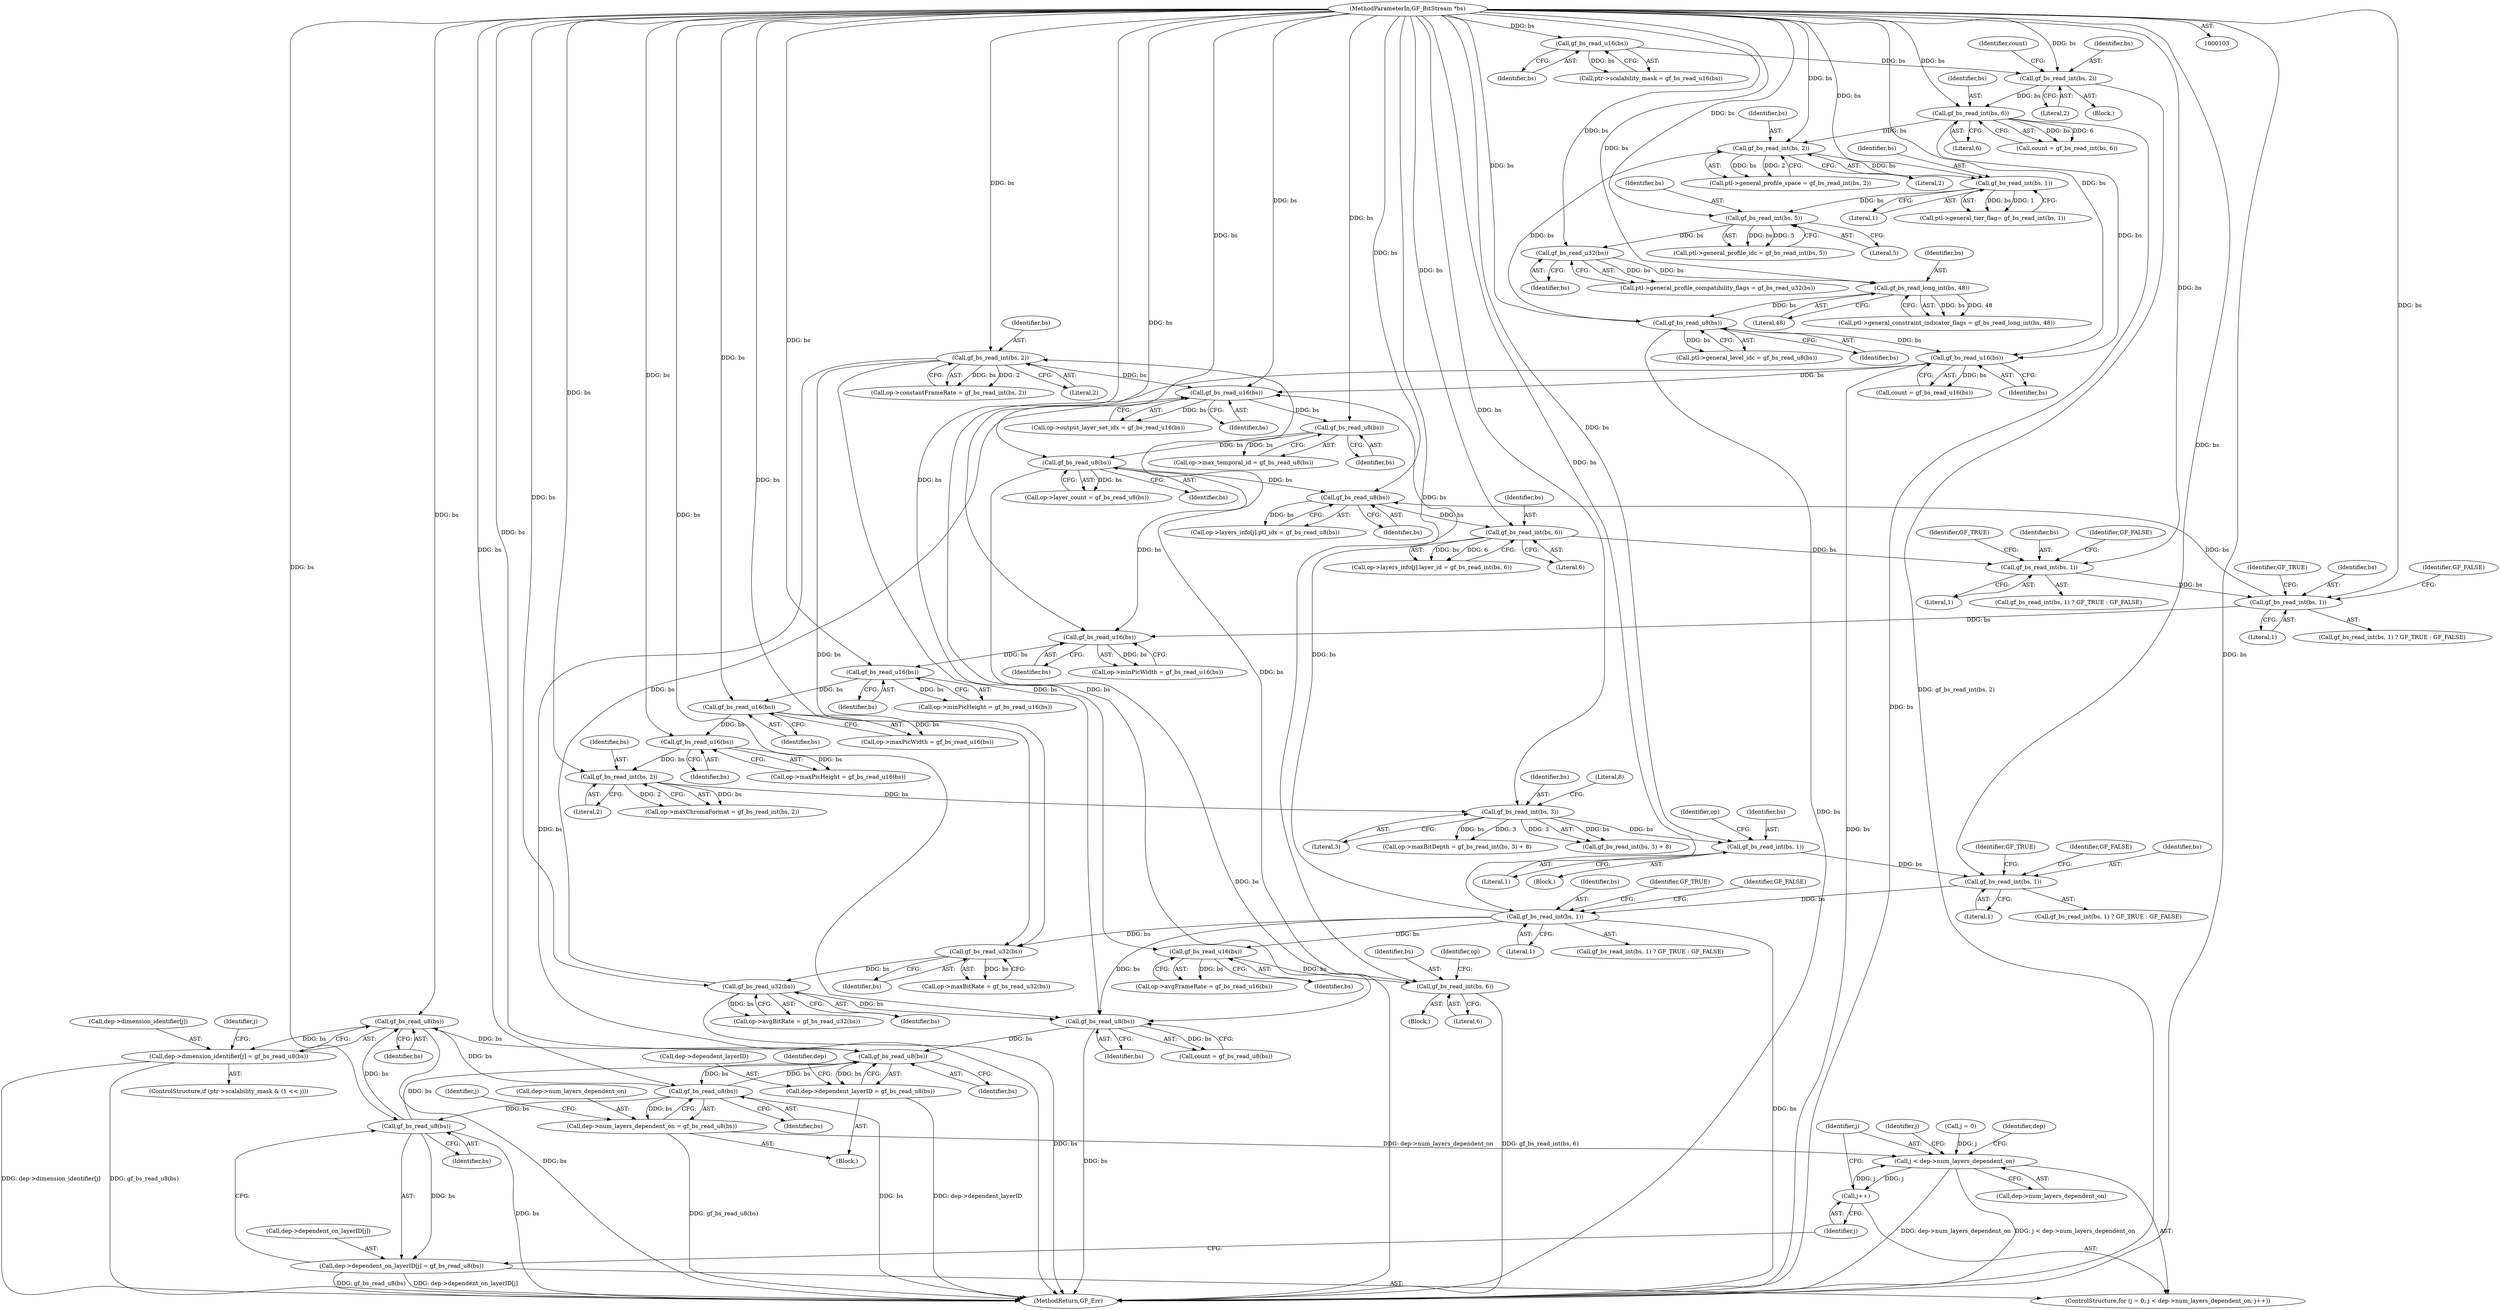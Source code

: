 digraph "0_gpac_90dc7f853d31b0a4e9441cba97feccf36d8b69a4@API" {
"1000496" [label="(Call,gf_bs_read_u8(bs))"];
"1000451" [label="(Call,gf_bs_read_u8(bs))"];
"1000445" [label="(Call,gf_bs_read_u8(bs))"];
"1000496" [label="(Call,gf_bs_read_u8(bs))"];
"1000470" [label="(Call,gf_bs_read_u8(bs))"];
"1000105" [label="(MethodParameterIn,GF_BitStream *bs)"];
"1000420" [label="(Call,gf_bs_read_u8(bs))"];
"1000393" [label="(Call,gf_bs_read_int(bs, 2))"];
"1000386" [label="(Call,gf_bs_read_int(bs, 6))"];
"1000384" [label="(Call,gf_bs_read_u16(bs))"];
"1000370" [label="(Call,gf_bs_read_int(bs, 1))"];
"1000360" [label="(Call,gf_bs_read_int(bs, 1))"];
"1000352" [label="(Call,gf_bs_read_int(bs, 1))"];
"1000348" [label="(Call,gf_bs_read_int(bs, 3))"];
"1000340" [label="(Call,gf_bs_read_int(bs, 2))"];
"1000334" [label="(Call,gf_bs_read_u16(bs))"];
"1000328" [label="(Call,gf_bs_read_u16(bs))"];
"1000322" [label="(Call,gf_bs_read_u16(bs))"];
"1000316" [label="(Call,gf_bs_read_u16(bs))"];
"1000238" [label="(Call,gf_bs_read_u8(bs))"];
"1000232" [label="(Call,gf_bs_read_u8(bs))"];
"1000226" [label="(Call,gf_bs_read_u16(bs))"];
"1000411" [label="(Call,gf_bs_read_u32(bs))"];
"1000405" [label="(Call,gf_bs_read_u32(bs))"];
"1000201" [label="(Call,gf_bs_read_u16(bs))"];
"1000132" [label="(Call,gf_bs_read_int(bs, 6))"];
"1000127" [label="(Call,gf_bs_read_int(bs, 2))"];
"1000125" [label="(Call,gf_bs_read_u16(bs))"];
"1000192" [label="(Call,gf_bs_read_u8(bs))"];
"1000185" [label="(Call,gf_bs_read_long_int(bs, 48))"];
"1000179" [label="(Call,gf_bs_read_u32(bs))"];
"1000172" [label="(Call,gf_bs_read_int(bs, 5))"];
"1000165" [label="(Call,gf_bs_read_int(bs, 1))"];
"1000158" [label="(Call,gf_bs_read_int(bs, 2))"];
"1000307" [label="(Call,gf_bs_read_int(bs, 1))"];
"1000293" [label="(Call,gf_bs_read_int(bs, 1))"];
"1000281" [label="(Call,gf_bs_read_int(bs, 6))"];
"1000271" [label="(Call,gf_bs_read_u8(bs))"];
"1000441" [label="(Call,dep->dependent_layerID = gf_bs_read_u8(bs))"];
"1000447" [label="(Call,dep->num_layers_dependent_on = gf_bs_read_u8(bs))"];
"1000457" [label="(Call,j < dep->num_layers_dependent_on)"];
"1000462" [label="(Call,j++)"];
"1000464" [label="(Call,dep->dependent_on_layerID[j] = gf_bs_read_u8(bs))"];
"1000490" [label="(Call,dep->dimension_identifier[j] = gf_bs_read_u8(bs))"];
"1000482" [label="(ControlStructure,if (ptr->scalability_mask & (1 << j)))"];
"1000222" [label="(Call,op->output_layer_set_idx = gf_bs_read_u16(bs))"];
"1000452" [label="(Identifier,bs)"];
"1000347" [label="(Call,gf_bs_read_int(bs, 3) + 8)"];
"1000322" [label="(Call,gf_bs_read_u16(bs))"];
"1000442" [label="(Call,dep->dependent_layerID)"];
"1000133" [label="(Identifier,bs)"];
"1000348" [label="(Call,gf_bs_read_int(bs, 3))"];
"1000283" [label="(Literal,6)"];
"1000491" [label="(Call,dep->dimension_identifier[j])"];
"1000463" [label="(Identifier,j)"];
"1000199" [label="(Call,count = gf_bs_read_u16(bs))"];
"1000212" [label="(Block,)"];
"1000129" [label="(Literal,2)"];
"1000188" [label="(Call,ptl->general_level_idc = gf_bs_read_u8(bs))"];
"1000455" [label="(Identifier,j)"];
"1000370" [label="(Call,gf_bs_read_int(bs, 1))"];
"1000134" [label="(Literal,6)"];
"1000228" [label="(Call,op->max_temporal_id = gf_bs_read_u8(bs))"];
"1000161" [label="(Call,ptl->general_tier_flag= gf_bs_read_int(bs, 1))"];
"1000132" [label="(Call,gf_bs_read_int(bs, 6))"];
"1000309" [label="(Literal,1)"];
"1000127" [label="(Call,gf_bs_read_int(bs, 2))"];
"1000234" [label="(Call,op->layer_count = gf_bs_read_u8(bs))"];
"1000317" [label="(Identifier,bs)"];
"1000371" [label="(Identifier,bs)"];
"1000271" [label="(Call,gf_bs_read_u8(bs))"];
"1000316" [label="(Call,gf_bs_read_u16(bs))"];
"1000311" [label="(Identifier,GF_FALSE)"];
"1000343" [label="(Call,op->maxBitDepth = gf_bs_read_int(bs, 3) + 8)"];
"1000292" [label="(Call,gf_bs_read_int(bs, 1) ? GF_TRUE : GF_FALSE)"];
"1000445" [label="(Call,gf_bs_read_u8(bs))"];
"1000328" [label="(Call,gf_bs_read_u16(bs))"];
"1000394" [label="(Identifier,bs)"];
"1000465" [label="(Call,dep->dependent_on_layerID[j])"];
"1000323" [label="(Identifier,bs)"];
"1000505" [label="(MethodReturn,GF_Err)"];
"1000310" [label="(Identifier,GF_TRUE)"];
"1000179" [label="(Call,gf_bs_read_u32(bs))"];
"1000227" [label="(Identifier,bs)"];
"1000329" [label="(Identifier,bs)"];
"1000393" [label="(Call,gf_bs_read_int(bs, 2))"];
"1000474" [label="(Identifier,j)"];
"1000180" [label="(Identifier,bs)"];
"1000446" [label="(Identifier,bs)"];
"1000125" [label="(Call,gf_bs_read_u16(bs))"];
"1000173" [label="(Identifier,bs)"];
"1000128" [label="(Identifier,bs)"];
"1000451" [label="(Call,gf_bs_read_u8(bs))"];
"1000407" [label="(Call,op->avgBitRate = gf_bs_read_u32(bs))"];
"1000470" [label="(Call,gf_bs_read_u8(bs))"];
"1000352" [label="(Call,gf_bs_read_int(bs, 1))"];
"1000226" [label="(Call,gf_bs_read_u16(bs))"];
"1000335" [label="(Identifier,bs)"];
"1000131" [label="(Identifier,count)"];
"1000459" [label="(Call,dep->num_layers_dependent_on)"];
"1000462" [label="(Call,j++)"];
"1000334" [label="(Call,gf_bs_read_u16(bs))"];
"1000406" [label="(Identifier,bs)"];
"1000202" [label="(Identifier,bs)"];
"1000490" [label="(Call,dep->dimension_identifier[j] = gf_bs_read_u8(bs))"];
"1000308" [label="(Identifier,bs)"];
"1000130" [label="(Call,count = gf_bs_read_int(bs, 6))"];
"1000238" [label="(Call,gf_bs_read_u8(bs))"];
"1000175" [label="(Call,ptl->general_profile_compatibility_flags = gf_bs_read_u32(bs))"];
"1000172" [label="(Call,gf_bs_read_int(bs, 5))"];
"1000389" [label="(Call,op->constantFrameRate = gf_bs_read_int(bs, 2))"];
"1000106" [label="(Block,)"];
"1000441" [label="(Call,dep->dependent_layerID = gf_bs_read_u8(bs))"];
"1000273" [label="(Call,op->layers_info[j].layer_id = gf_bs_read_int(bs, 6))"];
"1000232" [label="(Call,gf_bs_read_u8(bs))"];
"1000380" [label="(Call,op->avgFrameRate = gf_bs_read_u16(bs))"];
"1000395" [label="(Literal,2)"];
"1000174" [label="(Literal,5)"];
"1000307" [label="(Call,gf_bs_read_int(bs, 1))"];
"1000318" [label="(Call,op->minPicHeight = gf_bs_read_u16(bs))"];
"1000126" [label="(Identifier,bs)"];
"1000324" [label="(Call,op->maxPicWidth = gf_bs_read_u16(bs))"];
"1000233" [label="(Identifier,bs)"];
"1000192" [label="(Call,gf_bs_read_u8(bs))"];
"1000363" [label="(Identifier,GF_TRUE)"];
"1000457" [label="(Call,j < dep->num_layers_dependent_on)"];
"1000458" [label="(Identifier,j)"];
"1000480" [label="(Identifier,j)"];
"1000385" [label="(Identifier,bs)"];
"1000158" [label="(Call,gf_bs_read_int(bs, 2))"];
"1000418" [label="(Call,count = gf_bs_read_u8(bs))"];
"1000364" [label="(Identifier,GF_FALSE)"];
"1000154" [label="(Call,ptl->general_profile_space = gf_bs_read_int(bs, 2))"];
"1000186" [label="(Identifier,bs)"];
"1000193" [label="(Identifier,bs)"];
"1000379" [label="(Block,)"];
"1000362" [label="(Literal,1)"];
"1000330" [label="(Call,op->maxPicHeight = gf_bs_read_u16(bs))"];
"1000306" [label="(Call,gf_bs_read_int(bs, 1) ? GF_TRUE : GF_FALSE)"];
"1000411" [label="(Call,gf_bs_read_u32(bs))"];
"1000453" [label="(ControlStructure,for (j = 0; j < dep->num_layers_dependent_on; j++))"];
"1000454" [label="(Call,j = 0)"];
"1000391" [label="(Identifier,op)"];
"1000167" [label="(Literal,1)"];
"1000121" [label="(Call,ptr->scalability_mask = gf_bs_read_u16(bs))"];
"1000351" [label="(Literal,8)"];
"1000185" [label="(Call,gf_bs_read_long_int(bs, 48))"];
"1000412" [label="(Identifier,bs)"];
"1000360" [label="(Call,gf_bs_read_int(bs, 1))"];
"1000295" [label="(Literal,1)"];
"1000420" [label="(Call,gf_bs_read_u8(bs))"];
"1000341" [label="(Identifier,bs)"];
"1000384" [label="(Call,gf_bs_read_u16(bs))"];
"1000350" [label="(Literal,3)"];
"1000497" [label="(Identifier,bs)"];
"1000201" [label="(Call,gf_bs_read_u16(bs))"];
"1000431" [label="(Block,)"];
"1000168" [label="(Call,ptl->general_profile_idc = gf_bs_read_int(bs, 5))"];
"1000297" [label="(Identifier,GF_FALSE)"];
"1000272" [label="(Identifier,bs)"];
"1000349" [label="(Identifier,bs)"];
"1000165" [label="(Call,gf_bs_read_int(bs, 1))"];
"1000281" [label="(Call,gf_bs_read_int(bs, 6))"];
"1000401" [label="(Call,op->maxBitRate = gf_bs_read_u32(bs))"];
"1000357" [label="(Identifier,op)"];
"1000373" [label="(Identifier,GF_TRUE)"];
"1000296" [label="(Identifier,GF_TRUE)"];
"1000263" [label="(Call,op->layers_info[j].ptl_idx = gf_bs_read_u8(bs))"];
"1000388" [label="(Literal,6)"];
"1000166" [label="(Identifier,bs)"];
"1000293" [label="(Call,gf_bs_read_int(bs, 1))"];
"1000448" [label="(Call,dep->num_layers_dependent_on)"];
"1000160" [label="(Literal,2)"];
"1000187" [label="(Literal,48)"];
"1000387" [label="(Identifier,bs)"];
"1000496" [label="(Call,gf_bs_read_u8(bs))"];
"1000464" [label="(Call,dep->dependent_on_layerID[j] = gf_bs_read_u8(bs))"];
"1000336" [label="(Call,op->maxChromaFormat = gf_bs_read_int(bs, 2))"];
"1000471" [label="(Identifier,bs)"];
"1000386" [label="(Call,gf_bs_read_int(bs, 6))"];
"1000361" [label="(Identifier,bs)"];
"1000354" [label="(Literal,1)"];
"1000294" [label="(Identifier,bs)"];
"1000447" [label="(Call,dep->num_layers_dependent_on = gf_bs_read_u8(bs))"];
"1000342" [label="(Literal,2)"];
"1000369" [label="(Call,gf_bs_read_int(bs, 1) ? GF_TRUE : GF_FALSE)"];
"1000181" [label="(Call,ptl->general_constraint_indicator_flags = gf_bs_read_long_int(bs, 48))"];
"1000372" [label="(Literal,1)"];
"1000374" [label="(Identifier,GF_FALSE)"];
"1000312" [label="(Call,op->minPicWidth = gf_bs_read_u16(bs))"];
"1000449" [label="(Identifier,dep)"];
"1000467" [label="(Identifier,dep)"];
"1000340" [label="(Call,gf_bs_read_int(bs, 2))"];
"1000105" [label="(MethodParameterIn,GF_BitStream *bs)"];
"1000282" [label="(Identifier,bs)"];
"1000359" [label="(Call,gf_bs_read_int(bs, 1) ? GF_TRUE : GF_FALSE)"];
"1000353" [label="(Identifier,bs)"];
"1000421" [label="(Identifier,bs)"];
"1000405" [label="(Call,gf_bs_read_u32(bs))"];
"1000159" [label="(Identifier,bs)"];
"1000239" [label="(Identifier,bs)"];
"1000496" -> "1000490"  [label="AST: "];
"1000496" -> "1000497"  [label="CFG: "];
"1000497" -> "1000496"  [label="AST: "];
"1000490" -> "1000496"  [label="CFG: "];
"1000496" -> "1000505"  [label="DDG: bs"];
"1000496" -> "1000445"  [label="DDG: bs"];
"1000496" -> "1000490"  [label="DDG: bs"];
"1000451" -> "1000496"  [label="DDG: bs"];
"1000470" -> "1000496"  [label="DDG: bs"];
"1000105" -> "1000496"  [label="DDG: bs"];
"1000451" -> "1000447"  [label="AST: "];
"1000451" -> "1000452"  [label="CFG: "];
"1000452" -> "1000451"  [label="AST: "];
"1000447" -> "1000451"  [label="CFG: "];
"1000451" -> "1000505"  [label="DDG: bs"];
"1000451" -> "1000445"  [label="DDG: bs"];
"1000451" -> "1000447"  [label="DDG: bs"];
"1000445" -> "1000451"  [label="DDG: bs"];
"1000105" -> "1000451"  [label="DDG: bs"];
"1000451" -> "1000470"  [label="DDG: bs"];
"1000445" -> "1000441"  [label="AST: "];
"1000445" -> "1000446"  [label="CFG: "];
"1000446" -> "1000445"  [label="AST: "];
"1000441" -> "1000445"  [label="CFG: "];
"1000445" -> "1000441"  [label="DDG: bs"];
"1000420" -> "1000445"  [label="DDG: bs"];
"1000470" -> "1000445"  [label="DDG: bs"];
"1000105" -> "1000445"  [label="DDG: bs"];
"1000470" -> "1000464"  [label="AST: "];
"1000470" -> "1000471"  [label="CFG: "];
"1000471" -> "1000470"  [label="AST: "];
"1000464" -> "1000470"  [label="CFG: "];
"1000470" -> "1000505"  [label="DDG: bs"];
"1000470" -> "1000464"  [label="DDG: bs"];
"1000105" -> "1000470"  [label="DDG: bs"];
"1000105" -> "1000103"  [label="AST: "];
"1000105" -> "1000505"  [label="DDG: bs"];
"1000105" -> "1000125"  [label="DDG: bs"];
"1000105" -> "1000127"  [label="DDG: bs"];
"1000105" -> "1000132"  [label="DDG: bs"];
"1000105" -> "1000158"  [label="DDG: bs"];
"1000105" -> "1000165"  [label="DDG: bs"];
"1000105" -> "1000172"  [label="DDG: bs"];
"1000105" -> "1000179"  [label="DDG: bs"];
"1000105" -> "1000185"  [label="DDG: bs"];
"1000105" -> "1000192"  [label="DDG: bs"];
"1000105" -> "1000201"  [label="DDG: bs"];
"1000105" -> "1000226"  [label="DDG: bs"];
"1000105" -> "1000232"  [label="DDG: bs"];
"1000105" -> "1000238"  [label="DDG: bs"];
"1000105" -> "1000271"  [label="DDG: bs"];
"1000105" -> "1000281"  [label="DDG: bs"];
"1000105" -> "1000293"  [label="DDG: bs"];
"1000105" -> "1000307"  [label="DDG: bs"];
"1000105" -> "1000316"  [label="DDG: bs"];
"1000105" -> "1000322"  [label="DDG: bs"];
"1000105" -> "1000328"  [label="DDG: bs"];
"1000105" -> "1000334"  [label="DDG: bs"];
"1000105" -> "1000340"  [label="DDG: bs"];
"1000105" -> "1000348"  [label="DDG: bs"];
"1000105" -> "1000352"  [label="DDG: bs"];
"1000105" -> "1000360"  [label="DDG: bs"];
"1000105" -> "1000370"  [label="DDG: bs"];
"1000105" -> "1000384"  [label="DDG: bs"];
"1000105" -> "1000386"  [label="DDG: bs"];
"1000105" -> "1000393"  [label="DDG: bs"];
"1000105" -> "1000405"  [label="DDG: bs"];
"1000105" -> "1000411"  [label="DDG: bs"];
"1000105" -> "1000420"  [label="DDG: bs"];
"1000420" -> "1000418"  [label="AST: "];
"1000420" -> "1000421"  [label="CFG: "];
"1000421" -> "1000420"  [label="AST: "];
"1000418" -> "1000420"  [label="CFG: "];
"1000420" -> "1000505"  [label="DDG: bs"];
"1000420" -> "1000418"  [label="DDG: bs"];
"1000393" -> "1000420"  [label="DDG: bs"];
"1000411" -> "1000420"  [label="DDG: bs"];
"1000370" -> "1000420"  [label="DDG: bs"];
"1000201" -> "1000420"  [label="DDG: bs"];
"1000393" -> "1000389"  [label="AST: "];
"1000393" -> "1000395"  [label="CFG: "];
"1000394" -> "1000393"  [label="AST: "];
"1000395" -> "1000393"  [label="AST: "];
"1000389" -> "1000393"  [label="CFG: "];
"1000393" -> "1000505"  [label="DDG: bs"];
"1000393" -> "1000226"  [label="DDG: bs"];
"1000393" -> "1000389"  [label="DDG: bs"];
"1000393" -> "1000389"  [label="DDG: 2"];
"1000386" -> "1000393"  [label="DDG: bs"];
"1000393" -> "1000405"  [label="DDG: bs"];
"1000386" -> "1000379"  [label="AST: "];
"1000386" -> "1000388"  [label="CFG: "];
"1000387" -> "1000386"  [label="AST: "];
"1000388" -> "1000386"  [label="AST: "];
"1000391" -> "1000386"  [label="CFG: "];
"1000386" -> "1000505"  [label="DDG: gf_bs_read_int(bs, 6)"];
"1000384" -> "1000386"  [label="DDG: bs"];
"1000384" -> "1000380"  [label="AST: "];
"1000384" -> "1000385"  [label="CFG: "];
"1000385" -> "1000384"  [label="AST: "];
"1000380" -> "1000384"  [label="CFG: "];
"1000384" -> "1000380"  [label="DDG: bs"];
"1000370" -> "1000384"  [label="DDG: bs"];
"1000370" -> "1000369"  [label="AST: "];
"1000370" -> "1000372"  [label="CFG: "];
"1000371" -> "1000370"  [label="AST: "];
"1000372" -> "1000370"  [label="AST: "];
"1000373" -> "1000370"  [label="CFG: "];
"1000374" -> "1000370"  [label="CFG: "];
"1000370" -> "1000505"  [label="DDG: bs"];
"1000370" -> "1000226"  [label="DDG: bs"];
"1000360" -> "1000370"  [label="DDG: bs"];
"1000370" -> "1000405"  [label="DDG: bs"];
"1000360" -> "1000359"  [label="AST: "];
"1000360" -> "1000362"  [label="CFG: "];
"1000361" -> "1000360"  [label="AST: "];
"1000362" -> "1000360"  [label="AST: "];
"1000363" -> "1000360"  [label="CFG: "];
"1000364" -> "1000360"  [label="CFG: "];
"1000352" -> "1000360"  [label="DDG: bs"];
"1000352" -> "1000212"  [label="AST: "];
"1000352" -> "1000354"  [label="CFG: "];
"1000353" -> "1000352"  [label="AST: "];
"1000354" -> "1000352"  [label="AST: "];
"1000357" -> "1000352"  [label="CFG: "];
"1000348" -> "1000352"  [label="DDG: bs"];
"1000348" -> "1000347"  [label="AST: "];
"1000348" -> "1000350"  [label="CFG: "];
"1000349" -> "1000348"  [label="AST: "];
"1000350" -> "1000348"  [label="AST: "];
"1000351" -> "1000348"  [label="CFG: "];
"1000348" -> "1000343"  [label="DDG: bs"];
"1000348" -> "1000343"  [label="DDG: 3"];
"1000348" -> "1000347"  [label="DDG: bs"];
"1000348" -> "1000347"  [label="DDG: 3"];
"1000340" -> "1000348"  [label="DDG: bs"];
"1000340" -> "1000336"  [label="AST: "];
"1000340" -> "1000342"  [label="CFG: "];
"1000341" -> "1000340"  [label="AST: "];
"1000342" -> "1000340"  [label="AST: "];
"1000336" -> "1000340"  [label="CFG: "];
"1000340" -> "1000336"  [label="DDG: bs"];
"1000340" -> "1000336"  [label="DDG: 2"];
"1000334" -> "1000340"  [label="DDG: bs"];
"1000334" -> "1000330"  [label="AST: "];
"1000334" -> "1000335"  [label="CFG: "];
"1000335" -> "1000334"  [label="AST: "];
"1000330" -> "1000334"  [label="CFG: "];
"1000334" -> "1000330"  [label="DDG: bs"];
"1000328" -> "1000334"  [label="DDG: bs"];
"1000328" -> "1000324"  [label="AST: "];
"1000328" -> "1000329"  [label="CFG: "];
"1000329" -> "1000328"  [label="AST: "];
"1000324" -> "1000328"  [label="CFG: "];
"1000328" -> "1000324"  [label="DDG: bs"];
"1000322" -> "1000328"  [label="DDG: bs"];
"1000322" -> "1000318"  [label="AST: "];
"1000322" -> "1000323"  [label="CFG: "];
"1000323" -> "1000322"  [label="AST: "];
"1000318" -> "1000322"  [label="CFG: "];
"1000322" -> "1000318"  [label="DDG: bs"];
"1000316" -> "1000322"  [label="DDG: bs"];
"1000316" -> "1000312"  [label="AST: "];
"1000316" -> "1000317"  [label="CFG: "];
"1000317" -> "1000316"  [label="AST: "];
"1000312" -> "1000316"  [label="CFG: "];
"1000316" -> "1000312"  [label="DDG: bs"];
"1000238" -> "1000316"  [label="DDG: bs"];
"1000307" -> "1000316"  [label="DDG: bs"];
"1000238" -> "1000234"  [label="AST: "];
"1000238" -> "1000239"  [label="CFG: "];
"1000239" -> "1000238"  [label="AST: "];
"1000234" -> "1000238"  [label="CFG: "];
"1000238" -> "1000505"  [label="DDG: bs"];
"1000238" -> "1000234"  [label="DDG: bs"];
"1000232" -> "1000238"  [label="DDG: bs"];
"1000238" -> "1000271"  [label="DDG: bs"];
"1000232" -> "1000228"  [label="AST: "];
"1000232" -> "1000233"  [label="CFG: "];
"1000233" -> "1000232"  [label="AST: "];
"1000228" -> "1000232"  [label="CFG: "];
"1000232" -> "1000228"  [label="DDG: bs"];
"1000226" -> "1000232"  [label="DDG: bs"];
"1000226" -> "1000222"  [label="AST: "];
"1000226" -> "1000227"  [label="CFG: "];
"1000227" -> "1000226"  [label="AST: "];
"1000222" -> "1000226"  [label="CFG: "];
"1000226" -> "1000222"  [label="DDG: bs"];
"1000411" -> "1000226"  [label="DDG: bs"];
"1000201" -> "1000226"  [label="DDG: bs"];
"1000411" -> "1000407"  [label="AST: "];
"1000411" -> "1000412"  [label="CFG: "];
"1000412" -> "1000411"  [label="AST: "];
"1000407" -> "1000411"  [label="CFG: "];
"1000411" -> "1000505"  [label="DDG: bs"];
"1000411" -> "1000407"  [label="DDG: bs"];
"1000405" -> "1000411"  [label="DDG: bs"];
"1000405" -> "1000401"  [label="AST: "];
"1000405" -> "1000406"  [label="CFG: "];
"1000406" -> "1000405"  [label="AST: "];
"1000401" -> "1000405"  [label="CFG: "];
"1000405" -> "1000401"  [label="DDG: bs"];
"1000201" -> "1000199"  [label="AST: "];
"1000201" -> "1000202"  [label="CFG: "];
"1000202" -> "1000201"  [label="AST: "];
"1000199" -> "1000201"  [label="CFG: "];
"1000201" -> "1000505"  [label="DDG: bs"];
"1000201" -> "1000199"  [label="DDG: bs"];
"1000132" -> "1000201"  [label="DDG: bs"];
"1000192" -> "1000201"  [label="DDG: bs"];
"1000132" -> "1000130"  [label="AST: "];
"1000132" -> "1000134"  [label="CFG: "];
"1000133" -> "1000132"  [label="AST: "];
"1000134" -> "1000132"  [label="AST: "];
"1000130" -> "1000132"  [label="CFG: "];
"1000132" -> "1000505"  [label="DDG: bs"];
"1000132" -> "1000130"  [label="DDG: bs"];
"1000132" -> "1000130"  [label="DDG: 6"];
"1000127" -> "1000132"  [label="DDG: bs"];
"1000132" -> "1000158"  [label="DDG: bs"];
"1000127" -> "1000106"  [label="AST: "];
"1000127" -> "1000129"  [label="CFG: "];
"1000128" -> "1000127"  [label="AST: "];
"1000129" -> "1000127"  [label="AST: "];
"1000131" -> "1000127"  [label="CFG: "];
"1000127" -> "1000505"  [label="DDG: gf_bs_read_int(bs, 2)"];
"1000125" -> "1000127"  [label="DDG: bs"];
"1000125" -> "1000121"  [label="AST: "];
"1000125" -> "1000126"  [label="CFG: "];
"1000126" -> "1000125"  [label="AST: "];
"1000121" -> "1000125"  [label="CFG: "];
"1000125" -> "1000121"  [label="DDG: bs"];
"1000192" -> "1000188"  [label="AST: "];
"1000192" -> "1000193"  [label="CFG: "];
"1000193" -> "1000192"  [label="AST: "];
"1000188" -> "1000192"  [label="CFG: "];
"1000192" -> "1000505"  [label="DDG: bs"];
"1000192" -> "1000158"  [label="DDG: bs"];
"1000192" -> "1000188"  [label="DDG: bs"];
"1000185" -> "1000192"  [label="DDG: bs"];
"1000185" -> "1000181"  [label="AST: "];
"1000185" -> "1000187"  [label="CFG: "];
"1000186" -> "1000185"  [label="AST: "];
"1000187" -> "1000185"  [label="AST: "];
"1000181" -> "1000185"  [label="CFG: "];
"1000185" -> "1000181"  [label="DDG: bs"];
"1000185" -> "1000181"  [label="DDG: 48"];
"1000179" -> "1000185"  [label="DDG: bs"];
"1000179" -> "1000175"  [label="AST: "];
"1000179" -> "1000180"  [label="CFG: "];
"1000180" -> "1000179"  [label="AST: "];
"1000175" -> "1000179"  [label="CFG: "];
"1000179" -> "1000175"  [label="DDG: bs"];
"1000172" -> "1000179"  [label="DDG: bs"];
"1000172" -> "1000168"  [label="AST: "];
"1000172" -> "1000174"  [label="CFG: "];
"1000173" -> "1000172"  [label="AST: "];
"1000174" -> "1000172"  [label="AST: "];
"1000168" -> "1000172"  [label="CFG: "];
"1000172" -> "1000168"  [label="DDG: bs"];
"1000172" -> "1000168"  [label="DDG: 5"];
"1000165" -> "1000172"  [label="DDG: bs"];
"1000165" -> "1000161"  [label="AST: "];
"1000165" -> "1000167"  [label="CFG: "];
"1000166" -> "1000165"  [label="AST: "];
"1000167" -> "1000165"  [label="AST: "];
"1000161" -> "1000165"  [label="CFG: "];
"1000165" -> "1000161"  [label="DDG: bs"];
"1000165" -> "1000161"  [label="DDG: 1"];
"1000158" -> "1000165"  [label="DDG: bs"];
"1000158" -> "1000154"  [label="AST: "];
"1000158" -> "1000160"  [label="CFG: "];
"1000159" -> "1000158"  [label="AST: "];
"1000160" -> "1000158"  [label="AST: "];
"1000154" -> "1000158"  [label="CFG: "];
"1000158" -> "1000154"  [label="DDG: bs"];
"1000158" -> "1000154"  [label="DDG: 2"];
"1000307" -> "1000306"  [label="AST: "];
"1000307" -> "1000309"  [label="CFG: "];
"1000308" -> "1000307"  [label="AST: "];
"1000309" -> "1000307"  [label="AST: "];
"1000310" -> "1000307"  [label="CFG: "];
"1000311" -> "1000307"  [label="CFG: "];
"1000307" -> "1000271"  [label="DDG: bs"];
"1000293" -> "1000307"  [label="DDG: bs"];
"1000293" -> "1000292"  [label="AST: "];
"1000293" -> "1000295"  [label="CFG: "];
"1000294" -> "1000293"  [label="AST: "];
"1000295" -> "1000293"  [label="AST: "];
"1000296" -> "1000293"  [label="CFG: "];
"1000297" -> "1000293"  [label="CFG: "];
"1000281" -> "1000293"  [label="DDG: bs"];
"1000281" -> "1000273"  [label="AST: "];
"1000281" -> "1000283"  [label="CFG: "];
"1000282" -> "1000281"  [label="AST: "];
"1000283" -> "1000281"  [label="AST: "];
"1000273" -> "1000281"  [label="CFG: "];
"1000281" -> "1000273"  [label="DDG: bs"];
"1000281" -> "1000273"  [label="DDG: 6"];
"1000271" -> "1000281"  [label="DDG: bs"];
"1000271" -> "1000263"  [label="AST: "];
"1000271" -> "1000272"  [label="CFG: "];
"1000272" -> "1000271"  [label="AST: "];
"1000263" -> "1000271"  [label="CFG: "];
"1000271" -> "1000263"  [label="DDG: bs"];
"1000441" -> "1000431"  [label="AST: "];
"1000442" -> "1000441"  [label="AST: "];
"1000449" -> "1000441"  [label="CFG: "];
"1000441" -> "1000505"  [label="DDG: dep->dependent_layerID"];
"1000447" -> "1000431"  [label="AST: "];
"1000448" -> "1000447"  [label="AST: "];
"1000455" -> "1000447"  [label="CFG: "];
"1000447" -> "1000505"  [label="DDG: gf_bs_read_u8(bs)"];
"1000447" -> "1000457"  [label="DDG: dep->num_layers_dependent_on"];
"1000457" -> "1000453"  [label="AST: "];
"1000457" -> "1000459"  [label="CFG: "];
"1000458" -> "1000457"  [label="AST: "];
"1000459" -> "1000457"  [label="AST: "];
"1000467" -> "1000457"  [label="CFG: "];
"1000474" -> "1000457"  [label="CFG: "];
"1000457" -> "1000505"  [label="DDG: dep->num_layers_dependent_on"];
"1000457" -> "1000505"  [label="DDG: j < dep->num_layers_dependent_on"];
"1000454" -> "1000457"  [label="DDG: j"];
"1000462" -> "1000457"  [label="DDG: j"];
"1000457" -> "1000462"  [label="DDG: j"];
"1000462" -> "1000453"  [label="AST: "];
"1000462" -> "1000463"  [label="CFG: "];
"1000463" -> "1000462"  [label="AST: "];
"1000458" -> "1000462"  [label="CFG: "];
"1000464" -> "1000453"  [label="AST: "];
"1000465" -> "1000464"  [label="AST: "];
"1000463" -> "1000464"  [label="CFG: "];
"1000464" -> "1000505"  [label="DDG: dep->dependent_on_layerID[j]"];
"1000464" -> "1000505"  [label="DDG: gf_bs_read_u8(bs)"];
"1000490" -> "1000482"  [label="AST: "];
"1000491" -> "1000490"  [label="AST: "];
"1000480" -> "1000490"  [label="CFG: "];
"1000490" -> "1000505"  [label="DDG: gf_bs_read_u8(bs)"];
"1000490" -> "1000505"  [label="DDG: dep->dimension_identifier[j]"];
}

